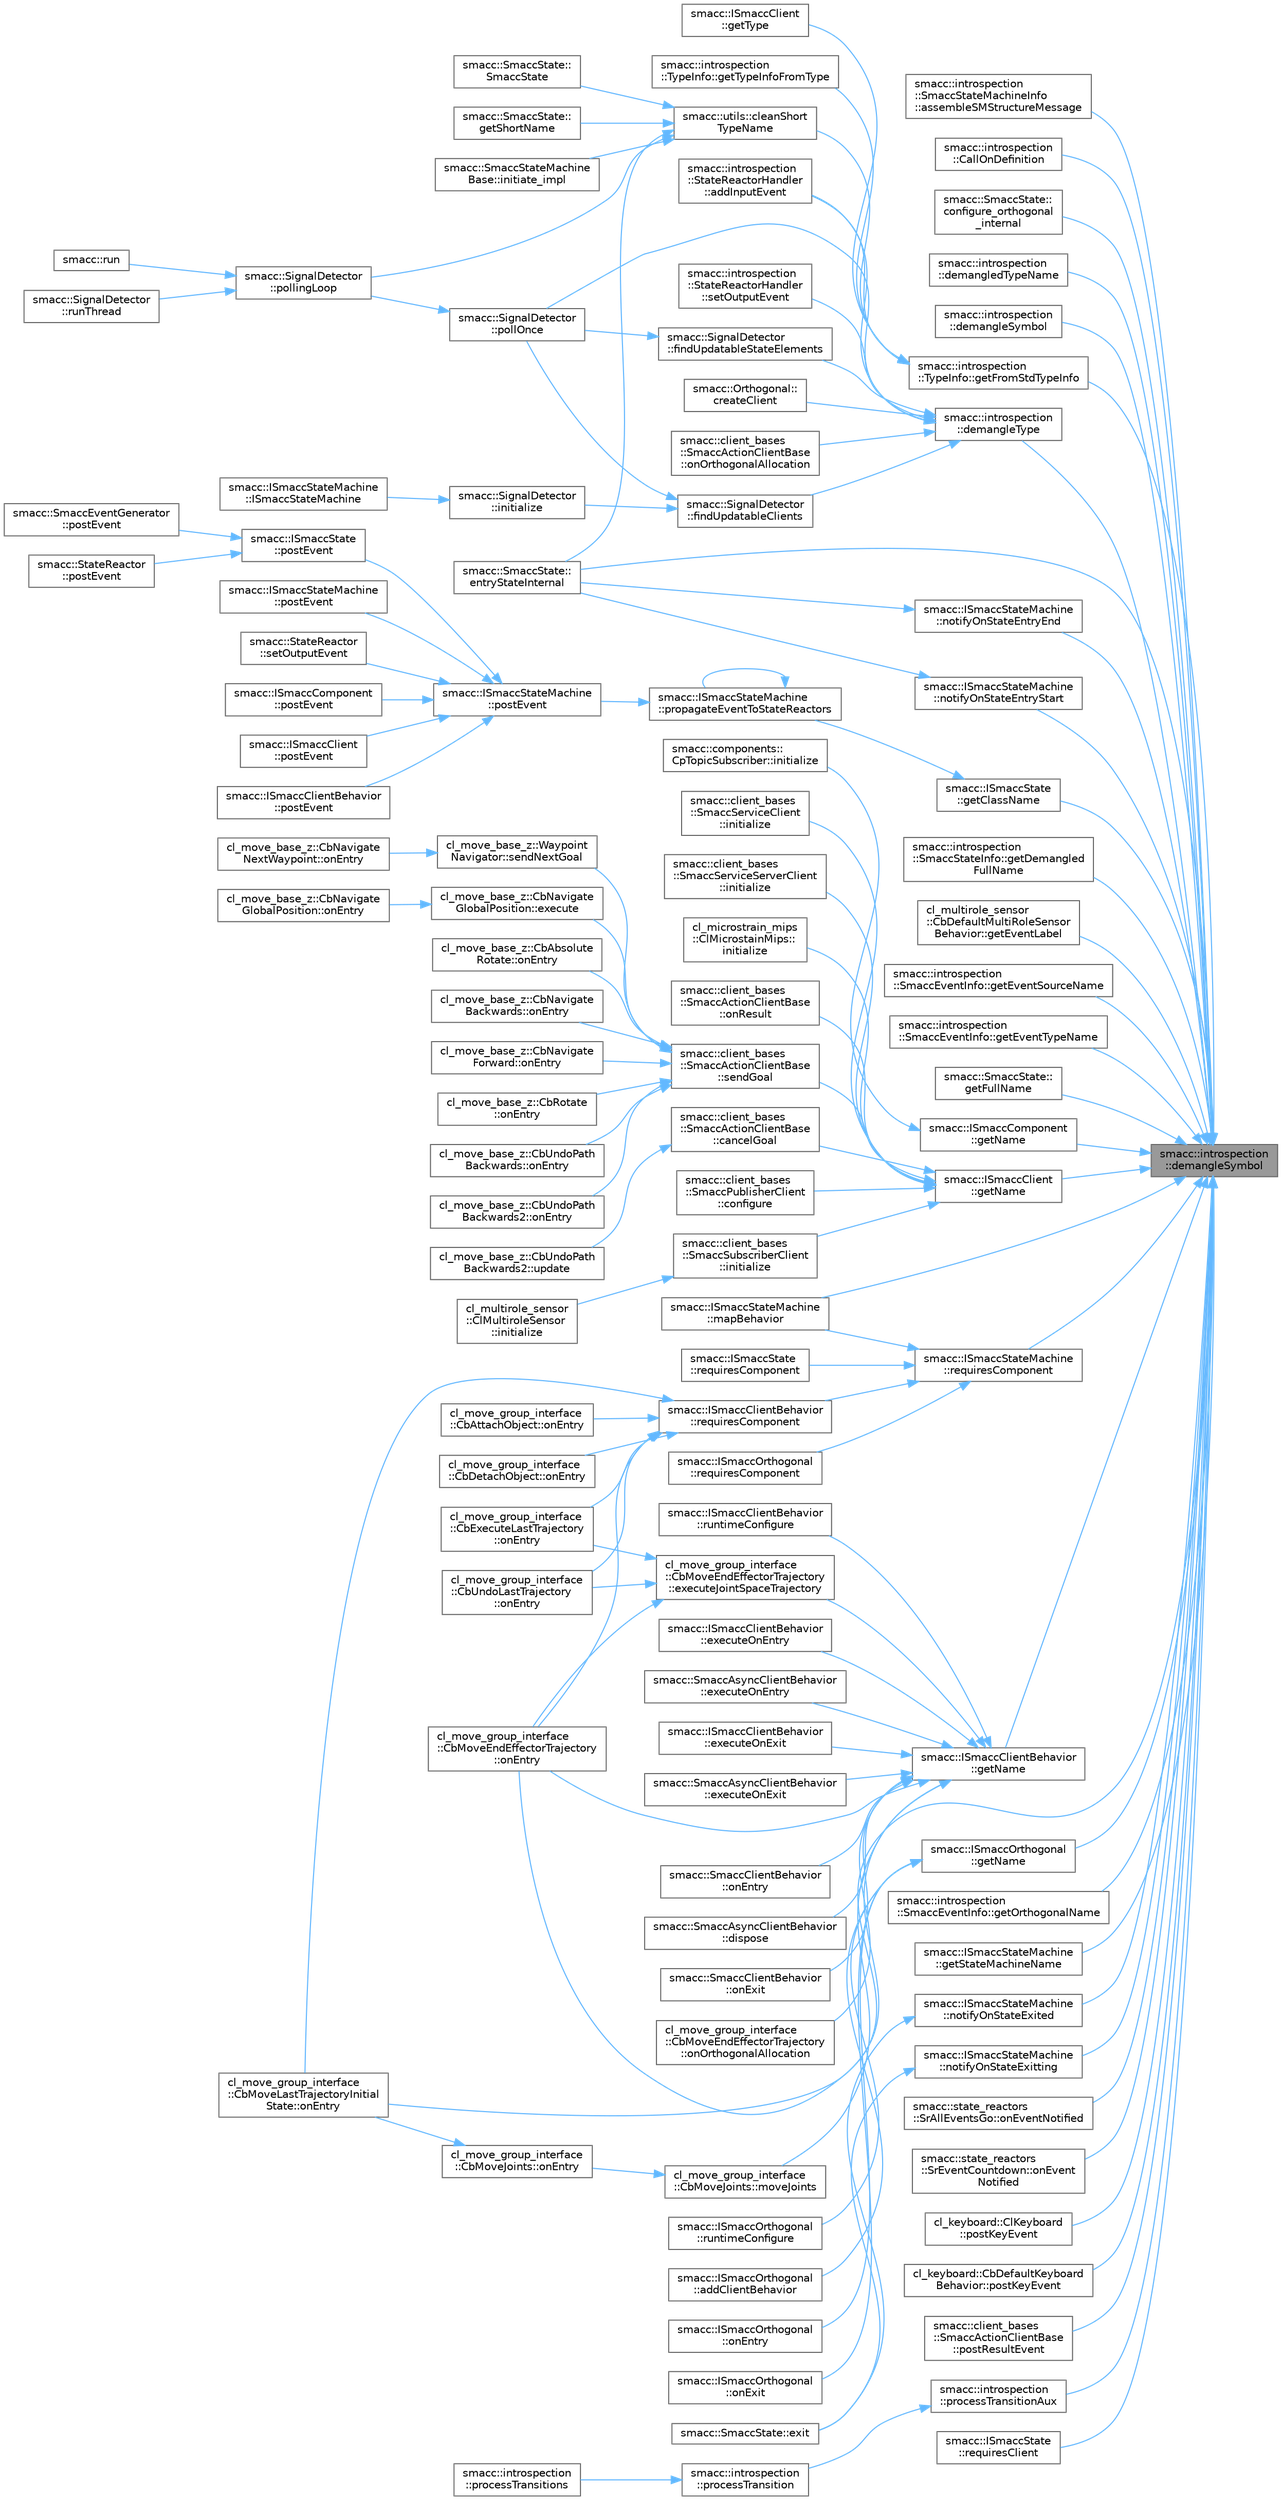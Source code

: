 digraph "smacc::introspection::demangleSymbol"
{
 // LATEX_PDF_SIZE
  bgcolor="transparent";
  edge [fontname=Helvetica,fontsize=10,labelfontname=Helvetica,labelfontsize=10];
  node [fontname=Helvetica,fontsize=10,shape=box,height=0.2,width=0.4];
  rankdir="RL";
  Node1 [label="smacc::introspection\l::demangleSymbol",height=0.2,width=0.4,color="gray40", fillcolor="grey60", style="filled", fontcolor="black",tooltip=" "];
  Node1 -> Node2 [dir="back",color="steelblue1",style="solid"];
  Node2 [label="smacc::introspection\l::SmaccStateMachineInfo\l::assembleSMStructureMessage",height=0.2,width=0.4,color="grey40", fillcolor="white", style="filled",URL="$classsmacc_1_1introspection_1_1SmaccStateMachineInfo.html#a6758065a8d1faaa7c3688cf0dffe9334",tooltip=" "];
  Node1 -> Node3 [dir="back",color="steelblue1",style="solid"];
  Node3 [label="smacc::introspection\l::CallOnDefinition",height=0.2,width=0.4,color="grey40", fillcolor="white", style="filled",URL="$namespacesmacc_1_1introspection.html#a2e0429a906360e0f0313d7ed55e02d23",tooltip=" "];
  Node1 -> Node4 [dir="back",color="steelblue1",style="solid"];
  Node4 [label="smacc::SmaccState::\lconfigure_orthogonal\l_internal",height=0.2,width=0.4,color="grey40", fillcolor="white", style="filled",URL="$classsmacc_1_1SmaccState.html#a1656e6a5fd9ec036267a740a00260bf3",tooltip=" "];
  Node1 -> Node5 [dir="back",color="steelblue1",style="solid"];
  Node5 [label="smacc::introspection\l::demangledTypeName",height=0.2,width=0.4,color="grey40", fillcolor="white", style="filled",URL="$namespacesmacc_1_1introspection.html#af1b3277706c3299b589c3fa801169286",tooltip=" "];
  Node1 -> Node6 [dir="back",color="steelblue1",style="solid"];
  Node6 [label="smacc::introspection\l::demangleSymbol",height=0.2,width=0.4,color="grey40", fillcolor="white", style="filled",URL="$namespacesmacc_1_1introspection.html#a2f495108db3e57604d8d3ff5ef030302",tooltip=" "];
  Node1 -> Node7 [dir="back",color="steelblue1",style="solid"];
  Node7 [label="smacc::introspection\l::demangleType",height=0.2,width=0.4,color="grey40", fillcolor="white", style="filled",URL="$namespacesmacc_1_1introspection.html#a670e39ccea29952859df4e2d0e45077b",tooltip=" "];
  Node7 -> Node8 [dir="back",color="steelblue1",style="solid"];
  Node8 [label="smacc::introspection\l::StateReactorHandler\l::addInputEvent",height=0.2,width=0.4,color="grey40", fillcolor="white", style="filled",URL="$classsmacc_1_1introspection_1_1StateReactorHandler.html#aef392b9521dc4484ef84082844cd3538",tooltip=" "];
  Node7 -> Node9 [dir="back",color="steelblue1",style="solid"];
  Node9 [label="smacc::Orthogonal::\lcreateClient",height=0.2,width=0.4,color="grey40", fillcolor="white", style="filled",URL="$classsmacc_1_1Orthogonal.html#afda12e614a3b6e918a3d2ebc901f9321",tooltip=" "];
  Node7 -> Node10 [dir="back",color="steelblue1",style="solid"];
  Node10 [label="smacc::SignalDetector\l::findUpdatableClients",height=0.2,width=0.4,color="grey40", fillcolor="white", style="filled",URL="$classsmacc_1_1SignalDetector.html#a47ec2df560e2e33758ce3975bece9385",tooltip=" "];
  Node10 -> Node11 [dir="back",color="steelblue1",style="solid"];
  Node11 [label="smacc::SignalDetector\l::initialize",height=0.2,width=0.4,color="grey40", fillcolor="white", style="filled",URL="$classsmacc_1_1SignalDetector.html#a91ab3cd92d8095cdaf8610b50731f04b",tooltip=" "];
  Node11 -> Node12 [dir="back",color="steelblue1",style="solid"];
  Node12 [label="smacc::ISmaccStateMachine\l::ISmaccStateMachine",height=0.2,width=0.4,color="grey40", fillcolor="white", style="filled",URL="$classsmacc_1_1ISmaccStateMachine.html#a497c2185584adbec3298d4000277b75e",tooltip=" "];
  Node10 -> Node13 [dir="back",color="steelblue1",style="solid"];
  Node13 [label="smacc::SignalDetector\l::pollOnce",height=0.2,width=0.4,color="grey40", fillcolor="white", style="filled",URL="$classsmacc_1_1SignalDetector.html#a9a116479e23259f3a5d5d4a47278afd5",tooltip=" "];
  Node13 -> Node14 [dir="back",color="steelblue1",style="solid"];
  Node14 [label="smacc::SignalDetector\l::pollingLoop",height=0.2,width=0.4,color="grey40", fillcolor="white", style="filled",URL="$classsmacc_1_1SignalDetector.html#a2665e66cdae9f6533c64bbcecf3fa199",tooltip=" "];
  Node14 -> Node15 [dir="back",color="steelblue1",style="solid"];
  Node15 [label="smacc::run",height=0.2,width=0.4,color="grey40", fillcolor="white", style="filled",URL="$namespacesmacc.html#abb2d82c007c5d3b0d857d2f3c3771edd",tooltip=" "];
  Node14 -> Node16 [dir="back",color="steelblue1",style="solid"];
  Node16 [label="smacc::SignalDetector\l::runThread",height=0.2,width=0.4,color="grey40", fillcolor="white", style="filled",URL="$classsmacc_1_1SignalDetector.html#a48b3fee853ddcb25732408b22ecfcf39",tooltip=" "];
  Node7 -> Node17 [dir="back",color="steelblue1",style="solid"];
  Node17 [label="smacc::SignalDetector\l::findUpdatableStateElements",height=0.2,width=0.4,color="grey40", fillcolor="white", style="filled",URL="$classsmacc_1_1SignalDetector.html#a443234ebdf8cedd45cde725e64639dfe",tooltip=" "];
  Node17 -> Node13 [dir="back",color="steelblue1",style="solid"];
  Node7 -> Node18 [dir="back",color="steelblue1",style="solid"];
  Node18 [label="smacc::client_bases\l::SmaccActionClientBase\l::onOrthogonalAllocation",height=0.2,width=0.4,color="grey40", fillcolor="white", style="filled",URL="$classsmacc_1_1client__bases_1_1SmaccActionClientBase.html#a925a611bc8035a0f70248c6ab11f4221",tooltip=" "];
  Node7 -> Node13 [dir="back",color="steelblue1",style="solid"];
  Node7 -> Node19 [dir="back",color="steelblue1",style="solid"];
  Node19 [label="smacc::introspection\l::StateReactorHandler\l::setOutputEvent",height=0.2,width=0.4,color="grey40", fillcolor="white", style="filled",URL="$classsmacc_1_1introspection_1_1StateReactorHandler.html#a19af3db16879ed02048f08d9221d361a",tooltip=" "];
  Node1 -> Node20 [dir="back",color="steelblue1",style="solid"];
  Node20 [label="smacc::SmaccState::\lentryStateInternal",height=0.2,width=0.4,color="grey40", fillcolor="white", style="filled",URL="$classsmacc_1_1SmaccState.html#a084b95d0cb856d048fdb5ce81400eec7",tooltip=" "];
  Node1 -> Node21 [dir="back",color="steelblue1",style="solid"];
  Node21 [label="smacc::ISmaccState\l::getClassName",height=0.2,width=0.4,color="grey40", fillcolor="white", style="filled",URL="$classsmacc_1_1ISmaccState.html#a5bf0b49d5ea6b9e8f45c26fa155b2664",tooltip=" "];
  Node21 -> Node22 [dir="back",color="steelblue1",style="solid"];
  Node22 [label="smacc::ISmaccStateMachine\l::propagateEventToStateReactors",height=0.2,width=0.4,color="grey40", fillcolor="white", style="filled",URL="$classsmacc_1_1ISmaccStateMachine.html#a3d369c7cff22632ca85a8656000ba19c",tooltip=" "];
  Node22 -> Node23 [dir="back",color="steelblue1",style="solid"];
  Node23 [label="smacc::ISmaccStateMachine\l::postEvent",height=0.2,width=0.4,color="grey40", fillcolor="white", style="filled",URL="$classsmacc_1_1ISmaccStateMachine.html#afcb6a216441aeaea2cba4e1ab12c366b",tooltip=" "];
  Node23 -> Node24 [dir="back",color="steelblue1",style="solid"];
  Node24 [label="smacc::ISmaccComponent\l::postEvent",height=0.2,width=0.4,color="grey40", fillcolor="white", style="filled",URL="$classsmacc_1_1ISmaccComponent.html#a687dead5b87a3b9781b9bf6ab0b7afa5",tooltip=" "];
  Node23 -> Node25 [dir="back",color="steelblue1",style="solid"];
  Node25 [label="smacc::ISmaccClient\l::postEvent",height=0.2,width=0.4,color="grey40", fillcolor="white", style="filled",URL="$classsmacc_1_1ISmaccClient.html#a46cbc0d695214efe40d29247323bfc80",tooltip=" "];
  Node23 -> Node26 [dir="back",color="steelblue1",style="solid"];
  Node26 [label="smacc::ISmaccClientBehavior\l::postEvent",height=0.2,width=0.4,color="grey40", fillcolor="white", style="filled",URL="$classsmacc_1_1ISmaccClientBehavior.html#af8c7fc75e85d717ecee0dcd254f71681",tooltip=" "];
  Node23 -> Node27 [dir="back",color="steelblue1",style="solid"];
  Node27 [label="smacc::ISmaccState\l::postEvent",height=0.2,width=0.4,color="grey40", fillcolor="white", style="filled",URL="$classsmacc_1_1ISmaccState.html#acef404ab3766ddf2892e8dad14a4a7cf",tooltip=" "];
  Node27 -> Node28 [dir="back",color="steelblue1",style="solid"];
  Node28 [label="smacc::SmaccEventGenerator\l::postEvent",height=0.2,width=0.4,color="grey40", fillcolor="white", style="filled",URL="$classsmacc_1_1SmaccEventGenerator.html#a0bc8c90df39c07d36f74e3dd60ad5c8d",tooltip=" "];
  Node27 -> Node29 [dir="back",color="steelblue1",style="solid"];
  Node29 [label="smacc::StateReactor\l::postEvent",height=0.2,width=0.4,color="grey40", fillcolor="white", style="filled",URL="$classsmacc_1_1StateReactor.html#a06303bdf908d04d5a6eb5f63131e68bd",tooltip=" "];
  Node23 -> Node30 [dir="back",color="steelblue1",style="solid"];
  Node30 [label="smacc::ISmaccStateMachine\l::postEvent",height=0.2,width=0.4,color="grey40", fillcolor="white", style="filled",URL="$classsmacc_1_1ISmaccStateMachine.html#a7a68162b2cadb10e51ab0d28d7aed307",tooltip=" "];
  Node23 -> Node31 [dir="back",color="steelblue1",style="solid"];
  Node31 [label="smacc::StateReactor\l::setOutputEvent",height=0.2,width=0.4,color="grey40", fillcolor="white", style="filled",URL="$classsmacc_1_1StateReactor.html#ae9d0dd0c8cdcc57f8881f0962040c8ed",tooltip=" "];
  Node22 -> Node22 [dir="back",color="steelblue1",style="solid"];
  Node1 -> Node32 [dir="back",color="steelblue1",style="solid"];
  Node32 [label="smacc::introspection\l::SmaccStateInfo::getDemangled\lFullName",height=0.2,width=0.4,color="grey40", fillcolor="white", style="filled",URL="$classsmacc_1_1introspection_1_1SmaccStateInfo.html#a76899507f734e549df07363ba910e94d",tooltip=" "];
  Node1 -> Node33 [dir="back",color="steelblue1",style="solid"];
  Node33 [label="cl_multirole_sensor\l::CbDefaultMultiRoleSensor\lBehavior::getEventLabel",height=0.2,width=0.4,color="grey40", fillcolor="white", style="filled",URL="$classcl__multirole__sensor_1_1CbDefaultMultiRoleSensorBehavior.html#aced8a722660f2ecd7bad11a9dde31aa8",tooltip=" "];
  Node1 -> Node34 [dir="back",color="steelblue1",style="solid"];
  Node34 [label="smacc::introspection\l::SmaccEventInfo::getEventSourceName",height=0.2,width=0.4,color="grey40", fillcolor="white", style="filled",URL="$structsmacc_1_1introspection_1_1SmaccEventInfo.html#af9e90a557f8f62069a17234f79bcefa0",tooltip=" "];
  Node1 -> Node35 [dir="back",color="steelblue1",style="solid"];
  Node35 [label="smacc::introspection\l::SmaccEventInfo::getEventTypeName",height=0.2,width=0.4,color="grey40", fillcolor="white", style="filled",URL="$structsmacc_1_1introspection_1_1SmaccEventInfo.html#ae0ed6a9506dbe526269a0bd956a71044",tooltip=" "];
  Node1 -> Node36 [dir="back",color="steelblue1",style="solid"];
  Node36 [label="smacc::introspection\l::TypeInfo::getFromStdTypeInfo",height=0.2,width=0.4,color="grey40", fillcolor="white", style="filled",URL="$classsmacc_1_1introspection_1_1TypeInfo.html#ada1e604cd8bf968a5f816fbace4af881",tooltip=" "];
  Node36 -> Node8 [dir="back",color="steelblue1",style="solid"];
  Node36 -> Node37 [dir="back",color="steelblue1",style="solid"];
  Node37 [label="smacc::utils::cleanShort\lTypeName",height=0.2,width=0.4,color="grey40", fillcolor="white", style="filled",URL="$namespacesmacc_1_1utils.html#aacd1975bb7cd9bec4b50e111a2ae7edb",tooltip=" "];
  Node37 -> Node20 [dir="back",color="steelblue1",style="solid"];
  Node37 -> Node38 [dir="back",color="steelblue1",style="solid"];
  Node38 [label="smacc::SmaccState::\lgetShortName",height=0.2,width=0.4,color="grey40", fillcolor="white", style="filled",URL="$classsmacc_1_1SmaccState.html#a4db028a85244653e48957d2b3371413d",tooltip=" "];
  Node37 -> Node39 [dir="back",color="steelblue1",style="solid"];
  Node39 [label="smacc::SmaccStateMachine\lBase::initiate_impl",height=0.2,width=0.4,color="grey40", fillcolor="white", style="filled",URL="$structsmacc_1_1SmaccStateMachineBase.html#a2dc1cd9a25b80f00602f1faab9b01e7b",tooltip=" "];
  Node37 -> Node14 [dir="back",color="steelblue1",style="solid"];
  Node37 -> Node40 [dir="back",color="steelblue1",style="solid"];
  Node40 [label="smacc::SmaccState::\lSmaccState",height=0.2,width=0.4,color="grey40", fillcolor="white", style="filled",URL="$classsmacc_1_1SmaccState.html#adc225018fe91da47e6e9f1d20150b26a",tooltip=" "];
  Node36 -> Node41 [dir="back",color="steelblue1",style="solid"];
  Node41 [label="smacc::ISmaccClient\l::getType",height=0.2,width=0.4,color="grey40", fillcolor="white", style="filled",URL="$classsmacc_1_1ISmaccClient.html#ae7faf4e40510c73810e6b0ef9fec8f33",tooltip=" "];
  Node36 -> Node42 [dir="back",color="steelblue1",style="solid"];
  Node42 [label="smacc::introspection\l::TypeInfo::getTypeInfoFromType",height=0.2,width=0.4,color="grey40", fillcolor="white", style="filled",URL="$classsmacc_1_1introspection_1_1TypeInfo.html#a8716ca6ac890b4582986d9fe4f5962ad",tooltip=" "];
  Node1 -> Node43 [dir="back",color="steelblue1",style="solid"];
  Node43 [label="smacc::SmaccState::\lgetFullName",height=0.2,width=0.4,color="grey40", fillcolor="white", style="filled",URL="$classsmacc_1_1SmaccState.html#a897dbdfe52a8b944d4bf1844ddcc3aa5",tooltip=" "];
  Node1 -> Node44 [dir="back",color="steelblue1",style="solid"];
  Node44 [label="smacc::ISmaccComponent\l::getName",height=0.2,width=0.4,color="grey40", fillcolor="white", style="filled",URL="$classsmacc_1_1ISmaccComponent.html#a8bfa94b1b1c616d55837ebba1b426c6e",tooltip=" "];
  Node44 -> Node45 [dir="back",color="steelblue1",style="solid"];
  Node45 [label="smacc::components::\lCpTopicSubscriber::initialize",height=0.2,width=0.4,color="grey40", fillcolor="white", style="filled",URL="$classsmacc_1_1components_1_1CpTopicSubscriber.html#a12a86f96d939cfa509181865d6ec85e9",tooltip=" "];
  Node1 -> Node46 [dir="back",color="steelblue1",style="solid"];
  Node46 [label="smacc::ISmaccClient\l::getName",height=0.2,width=0.4,color="grey40", fillcolor="white", style="filled",URL="$classsmacc_1_1ISmaccClient.html#a8c3ce19f182e71909c5dc6263d25be69",tooltip=" "];
  Node46 -> Node47 [dir="back",color="steelblue1",style="solid"];
  Node47 [label="smacc::client_bases\l::SmaccActionClientBase\l::cancelGoal",height=0.2,width=0.4,color="grey40", fillcolor="white", style="filled",URL="$classsmacc_1_1client__bases_1_1SmaccActionClientBase.html#aedeaf9704b73bf05b5522f7250416c9a",tooltip=" "];
  Node47 -> Node48 [dir="back",color="steelblue1",style="solid"];
  Node48 [label="cl_move_base_z::CbUndoPath\lBackwards2::update",height=0.2,width=0.4,color="grey40", fillcolor="white", style="filled",URL="$classcl__move__base__z_1_1CbUndoPathBackwards2.html#a62f0d53fc341ca6d241637cc0e4b2e30",tooltip=" "];
  Node46 -> Node49 [dir="back",color="steelblue1",style="solid"];
  Node49 [label="smacc::client_bases\l::SmaccPublisherClient\l::configure",height=0.2,width=0.4,color="grey40", fillcolor="white", style="filled",URL="$classsmacc_1_1client__bases_1_1SmaccPublisherClient.html#ade7a2549ada725b8342633137eb6ad53",tooltip=" "];
  Node46 -> Node50 [dir="back",color="steelblue1",style="solid"];
  Node50 [label="smacc::client_bases\l::SmaccSubscriberClient\l::initialize",height=0.2,width=0.4,color="grey40", fillcolor="white", style="filled",URL="$classsmacc_1_1client__bases_1_1SmaccSubscriberClient.html#af188f0f5e89de26a07e1f964cdd23a70",tooltip=" "];
  Node50 -> Node51 [dir="back",color="steelblue1",style="solid"];
  Node51 [label="cl_multirole_sensor\l::ClMultiroleSensor\l::initialize",height=0.2,width=0.4,color="grey40", fillcolor="white", style="filled",URL="$classcl__multirole__sensor_1_1ClMultiroleSensor.html#a3847e19f925f65dd034964eb2d0b3594",tooltip=" "];
  Node46 -> Node52 [dir="back",color="steelblue1",style="solid"];
  Node52 [label="smacc::client_bases\l::SmaccServiceClient\l::initialize",height=0.2,width=0.4,color="grey40", fillcolor="white", style="filled",URL="$classsmacc_1_1client__bases_1_1SmaccServiceClient.html#aa51b80828e4ab19627210440ae15b6f3",tooltip=" "];
  Node46 -> Node53 [dir="back",color="steelblue1",style="solid"];
  Node53 [label="smacc::client_bases\l::SmaccServiceServerClient\l::initialize",height=0.2,width=0.4,color="grey40", fillcolor="white", style="filled",URL="$classsmacc_1_1client__bases_1_1SmaccServiceServerClient.html#ab05e6e4f2125dde4aa9eaa1f6be536fa",tooltip=" "];
  Node46 -> Node54 [dir="back",color="steelblue1",style="solid"];
  Node54 [label="cl_microstrain_mips\l::ClMicrostainMips::\linitialize",height=0.2,width=0.4,color="grey40", fillcolor="white", style="filled",URL="$classcl__microstrain__mips_1_1ClMicrostainMips.html#ab52b739d8230f932ad3042fcd1b697f4",tooltip=" "];
  Node46 -> Node55 [dir="back",color="steelblue1",style="solid"];
  Node55 [label="smacc::client_bases\l::SmaccActionClientBase\l::onResult",height=0.2,width=0.4,color="grey40", fillcolor="white", style="filled",URL="$classsmacc_1_1client__bases_1_1SmaccActionClientBase.html#a39b897cf72ee070e4172cf76cdd53d5e",tooltip=" "];
  Node46 -> Node56 [dir="back",color="steelblue1",style="solid"];
  Node56 [label="smacc::client_bases\l::SmaccActionClientBase\l::sendGoal",height=0.2,width=0.4,color="grey40", fillcolor="white", style="filled",URL="$classsmacc_1_1client__bases_1_1SmaccActionClientBase.html#a9c47a5094ac8afb01680307fe5eca922",tooltip=" "];
  Node56 -> Node57 [dir="back",color="steelblue1",style="solid"];
  Node57 [label="cl_move_base_z::CbNavigate\lGlobalPosition::execute",height=0.2,width=0.4,color="grey40", fillcolor="white", style="filled",URL="$classcl__move__base__z_1_1CbNavigateGlobalPosition.html#a0b8525ea9e4388b27cb1f9b1e06a3b63",tooltip=" "];
  Node57 -> Node58 [dir="back",color="steelblue1",style="solid"];
  Node58 [label="cl_move_base_z::CbNavigate\lGlobalPosition::onEntry",height=0.2,width=0.4,color="grey40", fillcolor="white", style="filled",URL="$classcl__move__base__z_1_1CbNavigateGlobalPosition.html#a66d8b0555ef2945bc108dcd5171be292",tooltip=" "];
  Node56 -> Node59 [dir="back",color="steelblue1",style="solid"];
  Node59 [label="cl_move_base_z::CbAbsolute\lRotate::onEntry",height=0.2,width=0.4,color="grey40", fillcolor="white", style="filled",URL="$classcl__move__base__z_1_1CbAbsoluteRotate.html#a10418ea360809fa649d295716b152b2b",tooltip=" "];
  Node56 -> Node60 [dir="back",color="steelblue1",style="solid"];
  Node60 [label="cl_move_base_z::CbNavigate\lBackwards::onEntry",height=0.2,width=0.4,color="grey40", fillcolor="white", style="filled",URL="$classcl__move__base__z_1_1CbNavigateBackwards.html#a545a5282f0ef6b0080b46002d6037567",tooltip=" "];
  Node56 -> Node61 [dir="back",color="steelblue1",style="solid"];
  Node61 [label="cl_move_base_z::CbNavigate\lForward::onEntry",height=0.2,width=0.4,color="grey40", fillcolor="white", style="filled",URL="$classcl__move__base__z_1_1CbNavigateForward.html#af9a2e49071de287922c3f5963a079b95",tooltip=" "];
  Node56 -> Node62 [dir="back",color="steelblue1",style="solid"];
  Node62 [label="cl_move_base_z::CbRotate\l::onEntry",height=0.2,width=0.4,color="grey40", fillcolor="white", style="filled",URL="$classcl__move__base__z_1_1CbRotate.html#a316ee51ecfd3f10fd1edae0d7d3b26c0",tooltip=" "];
  Node56 -> Node63 [dir="back",color="steelblue1",style="solid"];
  Node63 [label="cl_move_base_z::CbUndoPath\lBackwards::onEntry",height=0.2,width=0.4,color="grey40", fillcolor="white", style="filled",URL="$classcl__move__base__z_1_1CbUndoPathBackwards.html#a32e680530375b62c7053bf173f6b2b1b",tooltip=" "];
  Node56 -> Node64 [dir="back",color="steelblue1",style="solid"];
  Node64 [label="cl_move_base_z::CbUndoPath\lBackwards2::onEntry",height=0.2,width=0.4,color="grey40", fillcolor="white", style="filled",URL="$classcl__move__base__z_1_1CbUndoPathBackwards2.html#a1b96187df9be6ce0fbdb5511147685d3",tooltip=" "];
  Node56 -> Node65 [dir="back",color="steelblue1",style="solid"];
  Node65 [label="cl_move_base_z::Waypoint\lNavigator::sendNextGoal",height=0.2,width=0.4,color="grey40", fillcolor="white", style="filled",URL="$classcl__move__base__z_1_1WaypointNavigator.html#a1e0a8ff536d2d01a01063fd903029347",tooltip=" "];
  Node65 -> Node66 [dir="back",color="steelblue1",style="solid"];
  Node66 [label="cl_move_base_z::CbNavigate\lNextWaypoint::onEntry",height=0.2,width=0.4,color="grey40", fillcolor="white", style="filled",URL="$classcl__move__base__z_1_1CbNavigateNextWaypoint.html#a04913ef24344363669c1916b5df28493",tooltip=" "];
  Node1 -> Node67 [dir="back",color="steelblue1",style="solid"];
  Node67 [label="smacc::ISmaccClientBehavior\l::getName",height=0.2,width=0.4,color="grey40", fillcolor="white", style="filled",URL="$classsmacc_1_1ISmaccClientBehavior.html#a18e4bec9460b010f2894c0f7e7064a34",tooltip=" "];
  Node67 -> Node68 [dir="back",color="steelblue1",style="solid"];
  Node68 [label="smacc::SmaccAsyncClientBehavior\l::dispose",height=0.2,width=0.4,color="grey40", fillcolor="white", style="filled",URL="$classsmacc_1_1SmaccAsyncClientBehavior.html#af475cee853947a8d3f513c7fb9789e7a",tooltip=" "];
  Node67 -> Node69 [dir="back",color="steelblue1",style="solid"];
  Node69 [label="cl_move_group_interface\l::CbMoveEndEffectorTrajectory\l::executeJointSpaceTrajectory",height=0.2,width=0.4,color="grey40", fillcolor="white", style="filled",URL="$classcl__move__group__interface_1_1CbMoveEndEffectorTrajectory.html#a3a75fa185c62591e1869427650338a32",tooltip=" "];
  Node69 -> Node70 [dir="back",color="steelblue1",style="solid"];
  Node70 [label="cl_move_group_interface\l::CbExecuteLastTrajectory\l::onEntry",height=0.2,width=0.4,color="grey40", fillcolor="white", style="filled",URL="$classcl__move__group__interface_1_1CbExecuteLastTrajectory.html#ac78713663c39635ca5ac9a749503e800",tooltip=" "];
  Node69 -> Node71 [dir="back",color="steelblue1",style="solid"];
  Node71 [label="cl_move_group_interface\l::CbMoveEndEffectorTrajectory\l::onEntry",height=0.2,width=0.4,color="grey40", fillcolor="white", style="filled",URL="$classcl__move__group__interface_1_1CbMoveEndEffectorTrajectory.html#aaedd074fd178c6390a4a3f1ccff23ad3",tooltip=" "];
  Node69 -> Node72 [dir="back",color="steelblue1",style="solid"];
  Node72 [label="cl_move_group_interface\l::CbUndoLastTrajectory\l::onEntry",height=0.2,width=0.4,color="grey40", fillcolor="white", style="filled",URL="$classcl__move__group__interface_1_1CbUndoLastTrajectory.html#a3c55fa93ff65d8eccb8cc14a420cb7b2",tooltip=" "];
  Node67 -> Node73 [dir="back",color="steelblue1",style="solid"];
  Node73 [label="smacc::ISmaccClientBehavior\l::executeOnEntry",height=0.2,width=0.4,color="grey40", fillcolor="white", style="filled",URL="$classsmacc_1_1ISmaccClientBehavior.html#a90b7032f7520f9e7e805835e6ed9d43e",tooltip=" "];
  Node67 -> Node74 [dir="back",color="steelblue1",style="solid"];
  Node74 [label="smacc::SmaccAsyncClientBehavior\l::executeOnEntry",height=0.2,width=0.4,color="grey40", fillcolor="white", style="filled",URL="$classsmacc_1_1SmaccAsyncClientBehavior.html#ab8ca63d40d61554263466fe4c0b5cbd1",tooltip=" "];
  Node67 -> Node75 [dir="back",color="steelblue1",style="solid"];
  Node75 [label="smacc::ISmaccClientBehavior\l::executeOnExit",height=0.2,width=0.4,color="grey40", fillcolor="white", style="filled",URL="$classsmacc_1_1ISmaccClientBehavior.html#ac88fbad78c928b4bca6d18659ddfd8c0",tooltip=" "];
  Node67 -> Node76 [dir="back",color="steelblue1",style="solid"];
  Node76 [label="smacc::SmaccAsyncClientBehavior\l::executeOnExit",height=0.2,width=0.4,color="grey40", fillcolor="white", style="filled",URL="$classsmacc_1_1SmaccAsyncClientBehavior.html#a3d982d370df4f133ad37c0b2370e9b82",tooltip=" "];
  Node67 -> Node77 [dir="back",color="steelblue1",style="solid"];
  Node77 [label="cl_move_group_interface\l::CbMoveJoints::moveJoints",height=0.2,width=0.4,color="grey40", fillcolor="white", style="filled",URL="$classcl__move__group__interface_1_1CbMoveJoints.html#ad91d243eb8a818e240d85e5a7fdea68d",tooltip=" "];
  Node77 -> Node78 [dir="back",color="steelblue1",style="solid"];
  Node78 [label="cl_move_group_interface\l::CbMoveJoints::onEntry",height=0.2,width=0.4,color="grey40", fillcolor="white", style="filled",URL="$classcl__move__group__interface_1_1CbMoveJoints.html#a23e4181af695aed9fa6bb4ae3f17fd76",tooltip=" "];
  Node78 -> Node79 [dir="back",color="steelblue1",style="solid"];
  Node79 [label="cl_move_group_interface\l::CbMoveLastTrajectoryInitial\lState::onEntry",height=0.2,width=0.4,color="grey40", fillcolor="white", style="filled",URL="$classcl__move__group__interface_1_1CbMoveLastTrajectoryInitialState.html#ad51f4883ea1f7442875cda06c3d474c3",tooltip=" "];
  Node67 -> Node80 [dir="back",color="steelblue1",style="solid"];
  Node80 [label="smacc::SmaccClientBehavior\l::onEntry",height=0.2,width=0.4,color="grey40", fillcolor="white", style="filled",URL="$classsmacc_1_1SmaccClientBehavior.html#ad5d3e1f1697c3cfe66c94cadba948493",tooltip=" "];
  Node67 -> Node71 [dir="back",color="steelblue1",style="solid"];
  Node67 -> Node79 [dir="back",color="steelblue1",style="solid"];
  Node67 -> Node81 [dir="back",color="steelblue1",style="solid"];
  Node81 [label="smacc::SmaccClientBehavior\l::onExit",height=0.2,width=0.4,color="grey40", fillcolor="white", style="filled",URL="$classsmacc_1_1SmaccClientBehavior.html#a7e4fb6ce81ff96dc172425852d69c0c5",tooltip=" "];
  Node67 -> Node82 [dir="back",color="steelblue1",style="solid"];
  Node82 [label="cl_move_group_interface\l::CbMoveEndEffectorTrajectory\l::onOrthogonalAllocation",height=0.2,width=0.4,color="grey40", fillcolor="white", style="filled",URL="$classcl__move__group__interface_1_1CbMoveEndEffectorTrajectory.html#aae4797fba54cb3bf371cc67d26a82186",tooltip=" "];
  Node67 -> Node83 [dir="back",color="steelblue1",style="solid"];
  Node83 [label="smacc::ISmaccClientBehavior\l::runtimeConfigure",height=0.2,width=0.4,color="grey40", fillcolor="white", style="filled",URL="$classsmacc_1_1ISmaccClientBehavior.html#a1078de57f291301cc2829c3548fa5ea5",tooltip=" "];
  Node1 -> Node84 [dir="back",color="steelblue1",style="solid"];
  Node84 [label="smacc::ISmaccOrthogonal\l::getName",height=0.2,width=0.4,color="grey40", fillcolor="white", style="filled",URL="$classsmacc_1_1ISmaccOrthogonal.html#a45a444be97410cb061f8b9d5d77ee9b7",tooltip=" "];
  Node84 -> Node85 [dir="back",color="steelblue1",style="solid"];
  Node85 [label="smacc::ISmaccOrthogonal\l::addClientBehavior",height=0.2,width=0.4,color="grey40", fillcolor="white", style="filled",URL="$classsmacc_1_1ISmaccOrthogonal.html#abd9c9e88ff8d5c87a496c4ffa427c423",tooltip=" "];
  Node84 -> Node86 [dir="back",color="steelblue1",style="solid"];
  Node86 [label="smacc::ISmaccOrthogonal\l::onEntry",height=0.2,width=0.4,color="grey40", fillcolor="white", style="filled",URL="$classsmacc_1_1ISmaccOrthogonal.html#a35f4d2955445dc1a4b2dafbca2f0bd16",tooltip=" "];
  Node84 -> Node87 [dir="back",color="steelblue1",style="solid"];
  Node87 [label="smacc::ISmaccOrthogonal\l::onExit",height=0.2,width=0.4,color="grey40", fillcolor="white", style="filled",URL="$classsmacc_1_1ISmaccOrthogonal.html#af7c30055b3cef6f65a83ae412ab34143",tooltip=" "];
  Node84 -> Node88 [dir="back",color="steelblue1",style="solid"];
  Node88 [label="smacc::ISmaccOrthogonal\l::runtimeConfigure",height=0.2,width=0.4,color="grey40", fillcolor="white", style="filled",URL="$classsmacc_1_1ISmaccOrthogonal.html#a47ae4af0f05ea31cc98b4e1d792d1126",tooltip=" "];
  Node1 -> Node89 [dir="back",color="steelblue1",style="solid"];
  Node89 [label="smacc::introspection\l::SmaccEventInfo::getOrthogonalName",height=0.2,width=0.4,color="grey40", fillcolor="white", style="filled",URL="$structsmacc_1_1introspection_1_1SmaccEventInfo.html#a7a507eea65876ba22033300f316cae89",tooltip=" "];
  Node1 -> Node90 [dir="back",color="steelblue1",style="solid"];
  Node90 [label="smacc::ISmaccStateMachine\l::getStateMachineName",height=0.2,width=0.4,color="grey40", fillcolor="white", style="filled",URL="$classsmacc_1_1ISmaccStateMachine.html#a2d0b1742f17dd77d5df217153e8b5259",tooltip=" "];
  Node1 -> Node91 [dir="back",color="steelblue1",style="solid"];
  Node91 [label="smacc::ISmaccStateMachine\l::mapBehavior",height=0.2,width=0.4,color="grey40", fillcolor="white", style="filled",URL="$classsmacc_1_1ISmaccStateMachine.html#acfb75233b79062cc7769ea751b7f320d",tooltip=" "];
  Node1 -> Node92 [dir="back",color="steelblue1",style="solid"];
  Node92 [label="smacc::ISmaccStateMachine\l::notifyOnStateEntryEnd",height=0.2,width=0.4,color="grey40", fillcolor="white", style="filled",URL="$classsmacc_1_1ISmaccStateMachine.html#a856cf2d25d84659b974cccfbf44aeec9",tooltip=" "];
  Node92 -> Node20 [dir="back",color="steelblue1",style="solid"];
  Node1 -> Node93 [dir="back",color="steelblue1",style="solid"];
  Node93 [label="smacc::ISmaccStateMachine\l::notifyOnStateEntryStart",height=0.2,width=0.4,color="grey40", fillcolor="white", style="filled",URL="$classsmacc_1_1ISmaccStateMachine.html#aeec54e997d715b105ebfeb5caadc4fbf",tooltip=" "];
  Node93 -> Node20 [dir="back",color="steelblue1",style="solid"];
  Node1 -> Node94 [dir="back",color="steelblue1",style="solid"];
  Node94 [label="smacc::ISmaccStateMachine\l::notifyOnStateExited",height=0.2,width=0.4,color="grey40", fillcolor="white", style="filled",URL="$classsmacc_1_1ISmaccStateMachine.html#ac352013a5df0dcce0594f1466b9a6f7b",tooltip=" "];
  Node94 -> Node95 [dir="back",color="steelblue1",style="solid"];
  Node95 [label="smacc::SmaccState::exit",height=0.2,width=0.4,color="grey40", fillcolor="white", style="filled",URL="$classsmacc_1_1SmaccState.html#a34b22a3b1af1796f2bdc1383eeef3a74",tooltip=" "];
  Node1 -> Node96 [dir="back",color="steelblue1",style="solid"];
  Node96 [label="smacc::ISmaccStateMachine\l::notifyOnStateExitting",height=0.2,width=0.4,color="grey40", fillcolor="white", style="filled",URL="$classsmacc_1_1ISmaccStateMachine.html#a707c36f8b02eeed1af624dd36a5a4957",tooltip=" "];
  Node96 -> Node95 [dir="back",color="steelblue1",style="solid"];
  Node1 -> Node71 [dir="back",color="steelblue1",style="solid"];
  Node1 -> Node97 [dir="back",color="steelblue1",style="solid"];
  Node97 [label="smacc::state_reactors\l::SrAllEventsGo::onEventNotified",height=0.2,width=0.4,color="grey40", fillcolor="white", style="filled",URL="$classsmacc_1_1state__reactors_1_1SrAllEventsGo.html#abd72dc79374c34111d24691c459850c2",tooltip=" "];
  Node1 -> Node98 [dir="back",color="steelblue1",style="solid"];
  Node98 [label="smacc::state_reactors\l::SrEventCountdown::onEvent\lNotified",height=0.2,width=0.4,color="grey40", fillcolor="white", style="filled",URL="$classsmacc_1_1state__reactors_1_1SrEventCountdown.html#a6cc15cf6633bd882ac40a87d698b3b6b",tooltip=" "];
  Node1 -> Node99 [dir="back",color="steelblue1",style="solid"];
  Node99 [label="cl_keyboard::ClKeyboard\l::postKeyEvent",height=0.2,width=0.4,color="grey40", fillcolor="white", style="filled",URL="$classcl__keyboard_1_1ClKeyboard.html#ac1311ce9a6a64e590df2e1b088f0e733",tooltip=" "];
  Node1 -> Node100 [dir="back",color="steelblue1",style="solid"];
  Node100 [label="cl_keyboard::CbDefaultKeyboard\lBehavior::postKeyEvent",height=0.2,width=0.4,color="grey40", fillcolor="white", style="filled",URL="$classcl__keyboard_1_1CbDefaultKeyboardBehavior.html#afe6105db2d58fee99754cb4a47835988",tooltip=" "];
  Node1 -> Node101 [dir="back",color="steelblue1",style="solid"];
  Node101 [label="smacc::client_bases\l::SmaccActionClientBase\l::postResultEvent",height=0.2,width=0.4,color="grey40", fillcolor="white", style="filled",URL="$classsmacc_1_1client__bases_1_1SmaccActionClientBase.html#ad84470e029cc996685f44ad0d4062c29",tooltip=" "];
  Node1 -> Node102 [dir="back",color="steelblue1",style="solid"];
  Node102 [label="smacc::introspection\l::processTransitionAux",height=0.2,width=0.4,color="grey40", fillcolor="white", style="filled",URL="$namespacesmacc_1_1introspection.html#a208cd71dc5579090d40b3d3b9efb28a6",tooltip=" "];
  Node102 -> Node103 [dir="back",color="steelblue1",style="solid"];
  Node103 [label="smacc::introspection\l::processTransition",height=0.2,width=0.4,color="grey40", fillcolor="white", style="filled",URL="$namespacesmacc_1_1introspection.html#a91f7cda900e7002c923494db5afce63f",tooltip=" "];
  Node103 -> Node104 [dir="back",color="steelblue1",style="solid"];
  Node104 [label="smacc::introspection\l::processTransitions",height=0.2,width=0.4,color="grey40", fillcolor="white", style="filled",URL="$namespacesmacc_1_1introspection.html#ad8ce7eb57a96ab04858df527c5dce9a0",tooltip=" "];
  Node1 -> Node105 [dir="back",color="steelblue1",style="solid"];
  Node105 [label="smacc::ISmaccState\l::requiresClient",height=0.2,width=0.4,color="grey40", fillcolor="white", style="filled",URL="$classsmacc_1_1ISmaccState.html#a7f95c9f0a6ea2d6f18d1aec0519de4ac",tooltip=" "];
  Node1 -> Node106 [dir="back",color="steelblue1",style="solid"];
  Node106 [label="smacc::ISmaccStateMachine\l::requiresComponent",height=0.2,width=0.4,color="grey40", fillcolor="white", style="filled",URL="$classsmacc_1_1ISmaccStateMachine.html#aa6b25e28f3bce24c4b356dc865a9eb7b",tooltip=" "];
  Node106 -> Node91 [dir="back",color="steelblue1",style="solid"];
  Node106 -> Node107 [dir="back",color="steelblue1",style="solid"];
  Node107 [label="smacc::ISmaccClientBehavior\l::requiresComponent",height=0.2,width=0.4,color="grey40", fillcolor="white", style="filled",URL="$classsmacc_1_1ISmaccClientBehavior.html#a19c6d658c8e809bb93bfdc9b639a3ac3",tooltip=" "];
  Node107 -> Node108 [dir="back",color="steelblue1",style="solid"];
  Node108 [label="cl_move_group_interface\l::CbAttachObject::onEntry",height=0.2,width=0.4,color="grey40", fillcolor="white", style="filled",URL="$classcl__move__group__interface_1_1CbAttachObject.html#a05cd996ea25ee1b2ae74541a5ec56e98",tooltip=" "];
  Node107 -> Node109 [dir="back",color="steelblue1",style="solid"];
  Node109 [label="cl_move_group_interface\l::CbDetachObject::onEntry",height=0.2,width=0.4,color="grey40", fillcolor="white", style="filled",URL="$classcl__move__group__interface_1_1CbDetachObject.html#a04af88f1d9b64c43eb2620ac5bd62c35",tooltip=" "];
  Node107 -> Node70 [dir="back",color="steelblue1",style="solid"];
  Node107 -> Node71 [dir="back",color="steelblue1",style="solid"];
  Node107 -> Node79 [dir="back",color="steelblue1",style="solid"];
  Node107 -> Node72 [dir="back",color="steelblue1",style="solid"];
  Node106 -> Node110 [dir="back",color="steelblue1",style="solid"];
  Node110 [label="smacc::ISmaccOrthogonal\l::requiresComponent",height=0.2,width=0.4,color="grey40", fillcolor="white", style="filled",URL="$classsmacc_1_1ISmaccOrthogonal.html#a3f66cf4680e3026a6789769c8ea1aa83",tooltip=" "];
  Node106 -> Node111 [dir="back",color="steelblue1",style="solid"];
  Node111 [label="smacc::ISmaccState\l::requiresComponent",height=0.2,width=0.4,color="grey40", fillcolor="white", style="filled",URL="$classsmacc_1_1ISmaccState.html#afd5264c36403d22e124eea89a0122e59",tooltip=" "];
}
